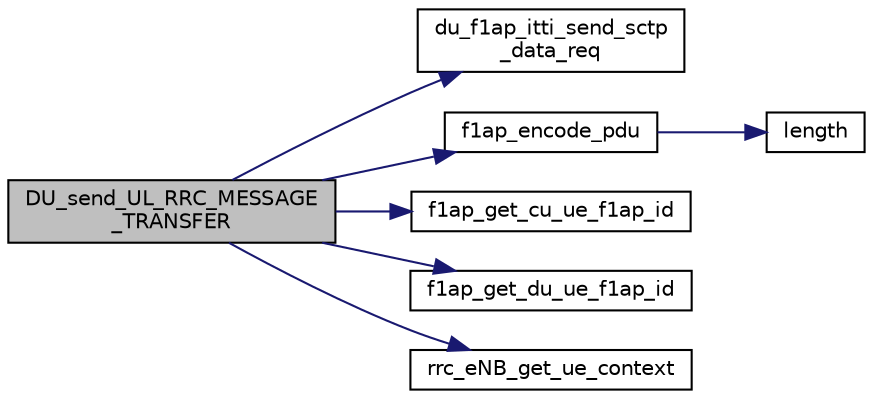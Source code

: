 digraph "DU_send_UL_RRC_MESSAGE_TRANSFER"
{
 // LATEX_PDF_SIZE
  edge [fontname="Helvetica",fontsize="10",labelfontname="Helvetica",labelfontsize="10"];
  node [fontname="Helvetica",fontsize="10",shape=record];
  rankdir="LR";
  Node1 [label="DU_send_UL_RRC_MESSAGE\l_TRANSFER",height=0.2,width=0.4,color="black", fillcolor="grey75", style="filled", fontcolor="black",tooltip=" "];
  Node1 -> Node2 [color="midnightblue",fontsize="10",style="solid",fontname="Helvetica"];
  Node2 [label="du_f1ap_itti_send_sctp\l_data_req",height=0.2,width=0.4,color="black", fillcolor="white", style="filled",URL="$f1ap__itti__messaging_8c.html#aefac93d9d3cf31f8e5b39050a4ecc3a2",tooltip=" "];
  Node1 -> Node3 [color="midnightblue",fontsize="10",style="solid",fontname="Helvetica"];
  Node3 [label="f1ap_encode_pdu",height=0.2,width=0.4,color="black", fillcolor="white", style="filled",URL="$f1ap__encoder_8c.html#aeb101e0107e90201d0a11b82b3fab4b9",tooltip=" "];
  Node3 -> Node4 [color="midnightblue",fontsize="10",style="solid",fontname="Helvetica"];
  Node4 [label="length",height=0.2,width=0.4,color="black", fillcolor="white", style="filled",URL="$UTIL_2OMG_2common_8c.html#a587e0ad0d0cc2677421231a08c3a614b",tooltip="Helper function to return the length of a string."];
  Node1 -> Node5 [color="midnightblue",fontsize="10",style="solid",fontname="Helvetica"];
  Node5 [label="f1ap_get_cu_ue_f1ap_id",height=0.2,width=0.4,color="black", fillcolor="white", style="filled",URL="$f1ap__common_8c.html#a75bccc26261d06ddfc1a754245fcb759",tooltip=" "];
  Node1 -> Node6 [color="midnightblue",fontsize="10",style="solid",fontname="Helvetica"];
  Node6 [label="f1ap_get_du_ue_f1ap_id",height=0.2,width=0.4,color="black", fillcolor="white", style="filled",URL="$f1ap__common_8c.html#a72ad50876a00a31877be538133b7754c",tooltip=" "];
  Node1 -> Node7 [color="midnightblue",fontsize="10",style="solid",fontname="Helvetica"];
  Node7 [label="rrc_eNB_get_ue_context",height=0.2,width=0.4,color="black", fillcolor="white", style="filled",URL="$rrc__eNB__UE__context_8c.html#a746860031d13c8ab30390dc0e7685e9f",tooltip=" "];
}
